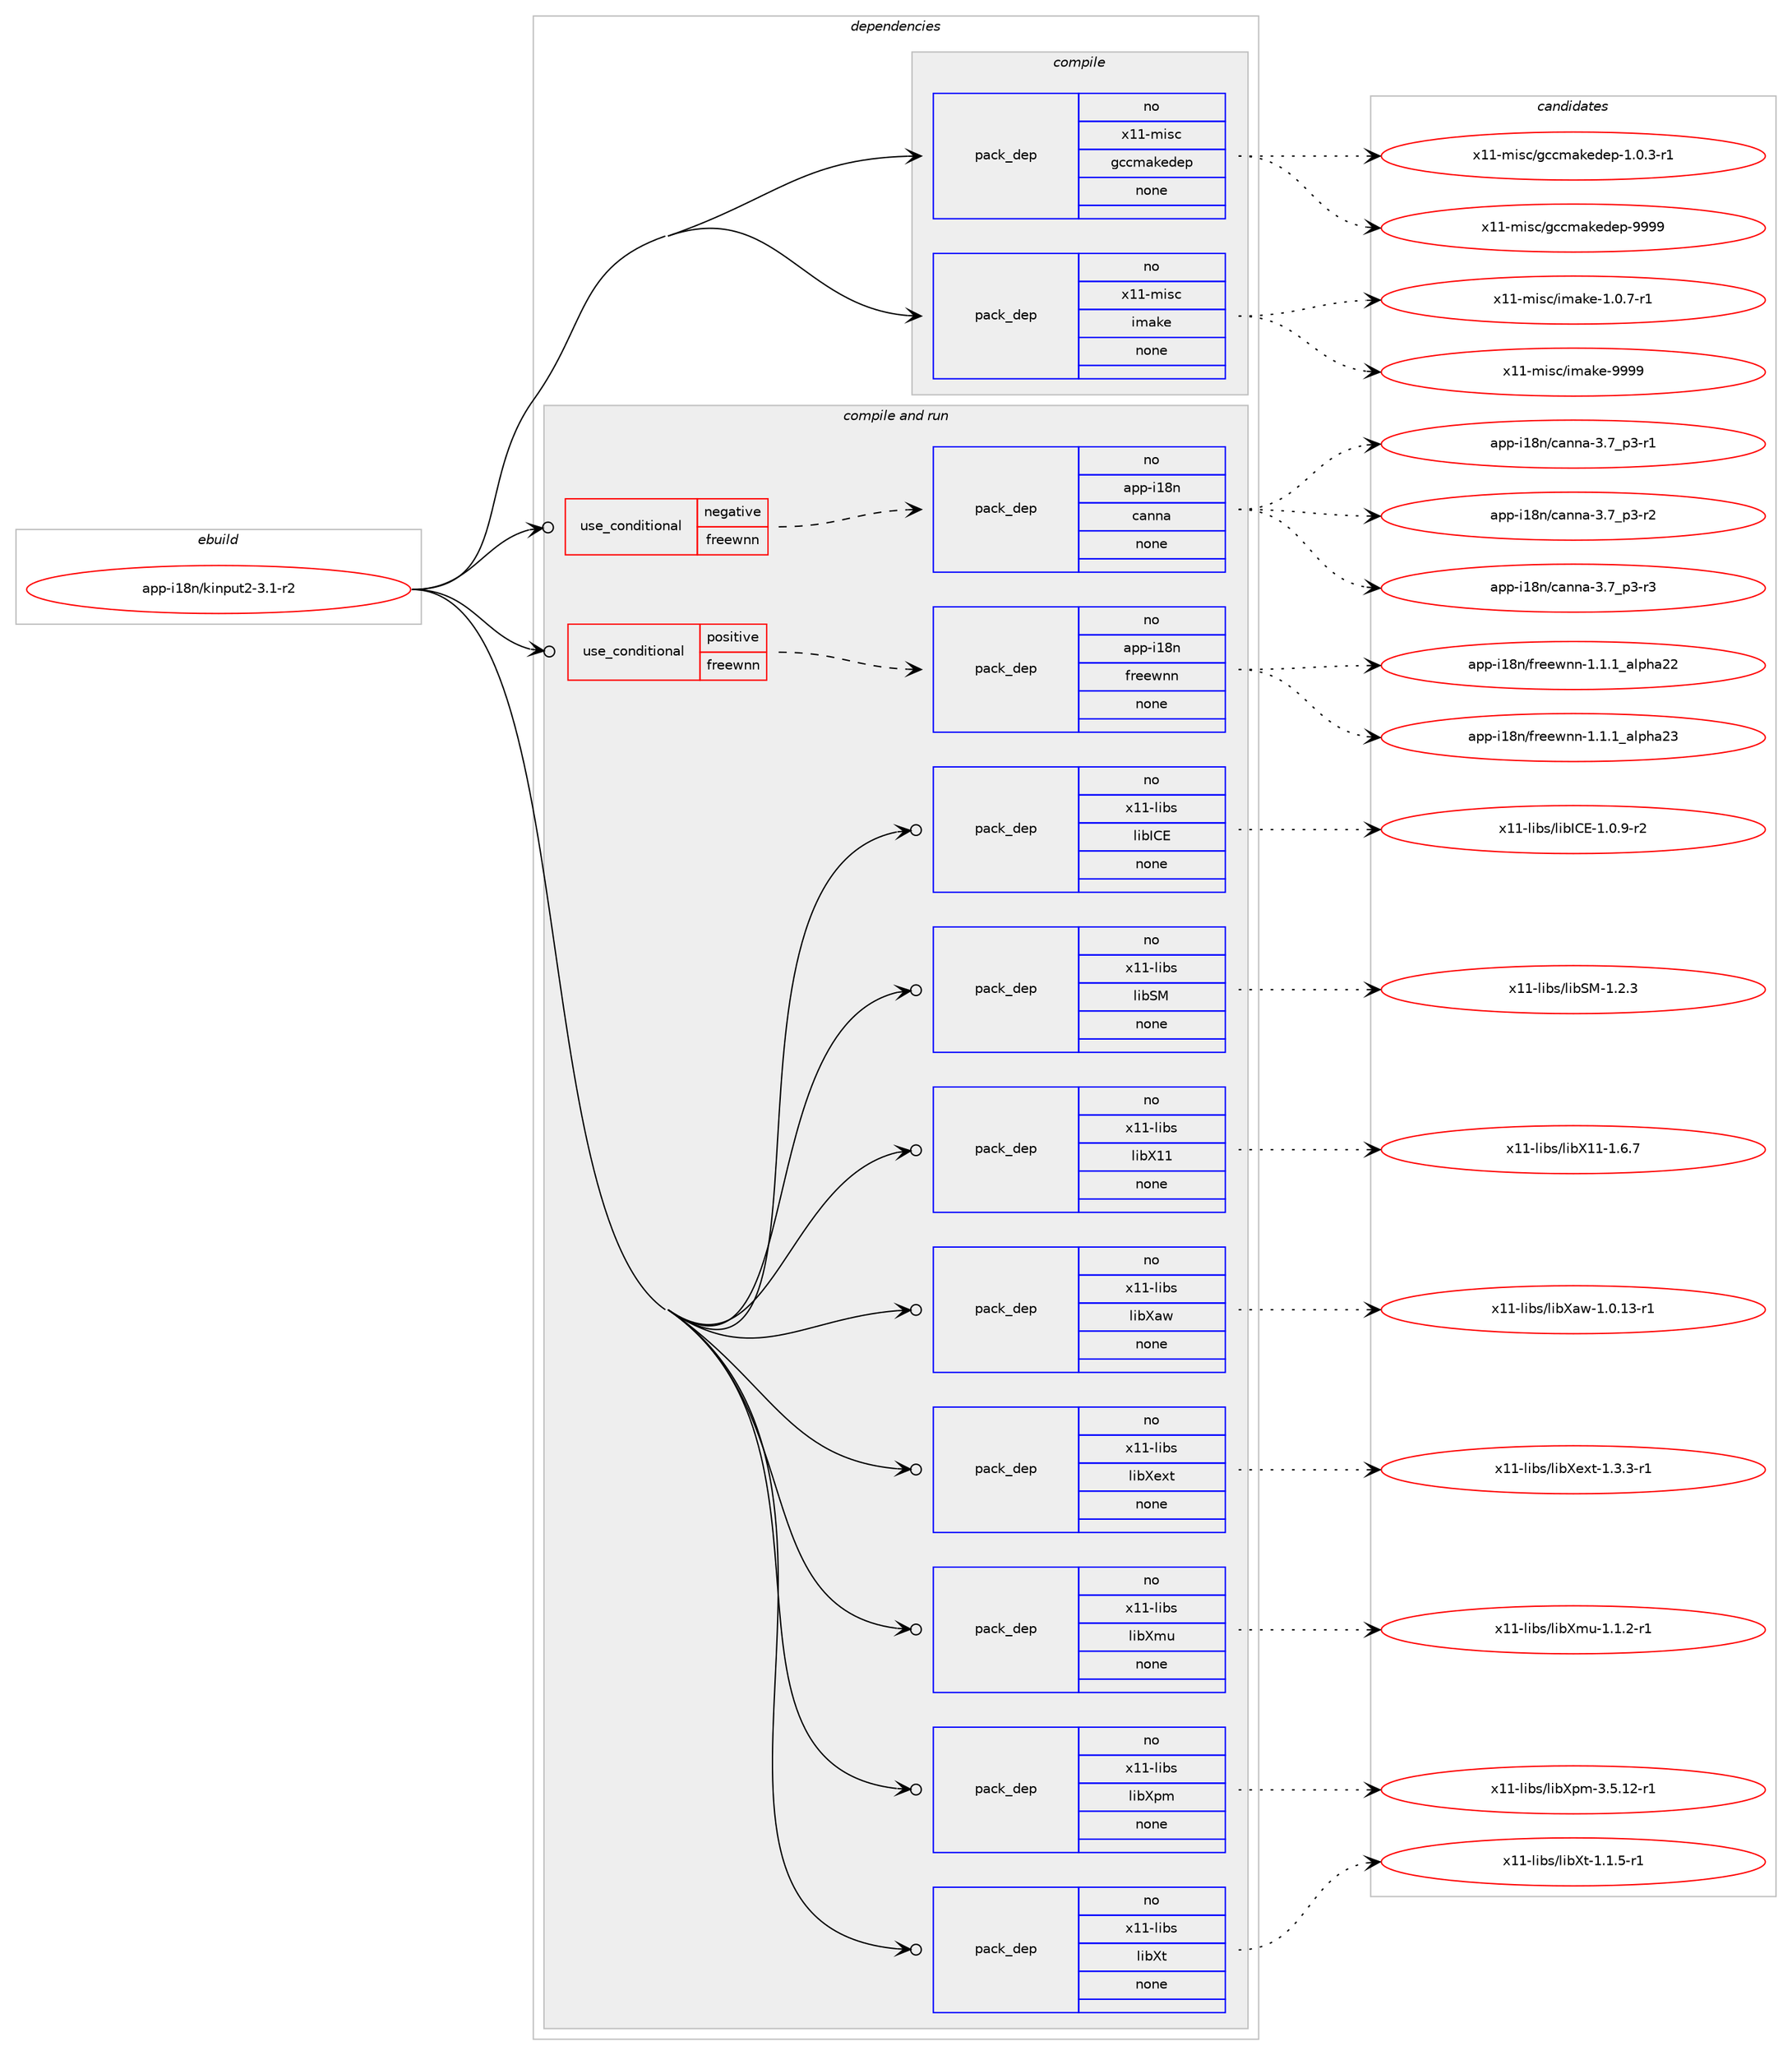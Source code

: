 digraph prolog {

# *************
# Graph options
# *************

newrank=true;
concentrate=true;
compound=true;
graph [rankdir=LR,fontname=Helvetica,fontsize=10,ranksep=1.5];#, ranksep=2.5, nodesep=0.2];
edge  [arrowhead=vee];
node  [fontname=Helvetica,fontsize=10];

# **********
# The ebuild
# **********

subgraph cluster_leftcol {
color=gray;
rank=same;
label=<<i>ebuild</i>>;
id [label="app-i18n/kinput2-3.1-r2", color=red, width=4, href="../app-i18n/kinput2-3.1-r2.svg"];
}

# ****************
# The dependencies
# ****************

subgraph cluster_midcol {
color=gray;
label=<<i>dependencies</i>>;
subgraph cluster_compile {
fillcolor="#eeeeee";
style=filled;
label=<<i>compile</i>>;
subgraph pack922724 {
dependency1295515 [label=<<TABLE BORDER="0" CELLBORDER="1" CELLSPACING="0" CELLPADDING="4" WIDTH="220"><TR><TD ROWSPAN="6" CELLPADDING="30">pack_dep</TD></TR><TR><TD WIDTH="110">no</TD></TR><TR><TD>x11-misc</TD></TR><TR><TD>gccmakedep</TD></TR><TR><TD>none</TD></TR><TR><TD></TD></TR></TABLE>>, shape=none, color=blue];
}
id:e -> dependency1295515:w [weight=20,style="solid",arrowhead="vee"];
subgraph pack922725 {
dependency1295516 [label=<<TABLE BORDER="0" CELLBORDER="1" CELLSPACING="0" CELLPADDING="4" WIDTH="220"><TR><TD ROWSPAN="6" CELLPADDING="30">pack_dep</TD></TR><TR><TD WIDTH="110">no</TD></TR><TR><TD>x11-misc</TD></TR><TR><TD>imake</TD></TR><TR><TD>none</TD></TR><TR><TD></TD></TR></TABLE>>, shape=none, color=blue];
}
id:e -> dependency1295516:w [weight=20,style="solid",arrowhead="vee"];
}
subgraph cluster_compileandrun {
fillcolor="#eeeeee";
style=filled;
label=<<i>compile and run</i>>;
subgraph cond352674 {
dependency1295517 [label=<<TABLE BORDER="0" CELLBORDER="1" CELLSPACING="0" CELLPADDING="4"><TR><TD ROWSPAN="3" CELLPADDING="10">use_conditional</TD></TR><TR><TD>negative</TD></TR><TR><TD>freewnn</TD></TR></TABLE>>, shape=none, color=red];
subgraph pack922726 {
dependency1295518 [label=<<TABLE BORDER="0" CELLBORDER="1" CELLSPACING="0" CELLPADDING="4" WIDTH="220"><TR><TD ROWSPAN="6" CELLPADDING="30">pack_dep</TD></TR><TR><TD WIDTH="110">no</TD></TR><TR><TD>app-i18n</TD></TR><TR><TD>canna</TD></TR><TR><TD>none</TD></TR><TR><TD></TD></TR></TABLE>>, shape=none, color=blue];
}
dependency1295517:e -> dependency1295518:w [weight=20,style="dashed",arrowhead="vee"];
}
id:e -> dependency1295517:w [weight=20,style="solid",arrowhead="odotvee"];
subgraph cond352675 {
dependency1295519 [label=<<TABLE BORDER="0" CELLBORDER="1" CELLSPACING="0" CELLPADDING="4"><TR><TD ROWSPAN="3" CELLPADDING="10">use_conditional</TD></TR><TR><TD>positive</TD></TR><TR><TD>freewnn</TD></TR></TABLE>>, shape=none, color=red];
subgraph pack922727 {
dependency1295520 [label=<<TABLE BORDER="0" CELLBORDER="1" CELLSPACING="0" CELLPADDING="4" WIDTH="220"><TR><TD ROWSPAN="6" CELLPADDING="30">pack_dep</TD></TR><TR><TD WIDTH="110">no</TD></TR><TR><TD>app-i18n</TD></TR><TR><TD>freewnn</TD></TR><TR><TD>none</TD></TR><TR><TD></TD></TR></TABLE>>, shape=none, color=blue];
}
dependency1295519:e -> dependency1295520:w [weight=20,style="dashed",arrowhead="vee"];
}
id:e -> dependency1295519:w [weight=20,style="solid",arrowhead="odotvee"];
subgraph pack922728 {
dependency1295521 [label=<<TABLE BORDER="0" CELLBORDER="1" CELLSPACING="0" CELLPADDING="4" WIDTH="220"><TR><TD ROWSPAN="6" CELLPADDING="30">pack_dep</TD></TR><TR><TD WIDTH="110">no</TD></TR><TR><TD>x11-libs</TD></TR><TR><TD>libICE</TD></TR><TR><TD>none</TD></TR><TR><TD></TD></TR></TABLE>>, shape=none, color=blue];
}
id:e -> dependency1295521:w [weight=20,style="solid",arrowhead="odotvee"];
subgraph pack922729 {
dependency1295522 [label=<<TABLE BORDER="0" CELLBORDER="1" CELLSPACING="0" CELLPADDING="4" WIDTH="220"><TR><TD ROWSPAN="6" CELLPADDING="30">pack_dep</TD></TR><TR><TD WIDTH="110">no</TD></TR><TR><TD>x11-libs</TD></TR><TR><TD>libSM</TD></TR><TR><TD>none</TD></TR><TR><TD></TD></TR></TABLE>>, shape=none, color=blue];
}
id:e -> dependency1295522:w [weight=20,style="solid",arrowhead="odotvee"];
subgraph pack922730 {
dependency1295523 [label=<<TABLE BORDER="0" CELLBORDER="1" CELLSPACING="0" CELLPADDING="4" WIDTH="220"><TR><TD ROWSPAN="6" CELLPADDING="30">pack_dep</TD></TR><TR><TD WIDTH="110">no</TD></TR><TR><TD>x11-libs</TD></TR><TR><TD>libX11</TD></TR><TR><TD>none</TD></TR><TR><TD></TD></TR></TABLE>>, shape=none, color=blue];
}
id:e -> dependency1295523:w [weight=20,style="solid",arrowhead="odotvee"];
subgraph pack922731 {
dependency1295524 [label=<<TABLE BORDER="0" CELLBORDER="1" CELLSPACING="0" CELLPADDING="4" WIDTH="220"><TR><TD ROWSPAN="6" CELLPADDING="30">pack_dep</TD></TR><TR><TD WIDTH="110">no</TD></TR><TR><TD>x11-libs</TD></TR><TR><TD>libXaw</TD></TR><TR><TD>none</TD></TR><TR><TD></TD></TR></TABLE>>, shape=none, color=blue];
}
id:e -> dependency1295524:w [weight=20,style="solid",arrowhead="odotvee"];
subgraph pack922732 {
dependency1295525 [label=<<TABLE BORDER="0" CELLBORDER="1" CELLSPACING="0" CELLPADDING="4" WIDTH="220"><TR><TD ROWSPAN="6" CELLPADDING="30">pack_dep</TD></TR><TR><TD WIDTH="110">no</TD></TR><TR><TD>x11-libs</TD></TR><TR><TD>libXext</TD></TR><TR><TD>none</TD></TR><TR><TD></TD></TR></TABLE>>, shape=none, color=blue];
}
id:e -> dependency1295525:w [weight=20,style="solid",arrowhead="odotvee"];
subgraph pack922733 {
dependency1295526 [label=<<TABLE BORDER="0" CELLBORDER="1" CELLSPACING="0" CELLPADDING="4" WIDTH="220"><TR><TD ROWSPAN="6" CELLPADDING="30">pack_dep</TD></TR><TR><TD WIDTH="110">no</TD></TR><TR><TD>x11-libs</TD></TR><TR><TD>libXmu</TD></TR><TR><TD>none</TD></TR><TR><TD></TD></TR></TABLE>>, shape=none, color=blue];
}
id:e -> dependency1295526:w [weight=20,style="solid",arrowhead="odotvee"];
subgraph pack922734 {
dependency1295527 [label=<<TABLE BORDER="0" CELLBORDER="1" CELLSPACING="0" CELLPADDING="4" WIDTH="220"><TR><TD ROWSPAN="6" CELLPADDING="30">pack_dep</TD></TR><TR><TD WIDTH="110">no</TD></TR><TR><TD>x11-libs</TD></TR><TR><TD>libXpm</TD></TR><TR><TD>none</TD></TR><TR><TD></TD></TR></TABLE>>, shape=none, color=blue];
}
id:e -> dependency1295527:w [weight=20,style="solid",arrowhead="odotvee"];
subgraph pack922735 {
dependency1295528 [label=<<TABLE BORDER="0" CELLBORDER="1" CELLSPACING="0" CELLPADDING="4" WIDTH="220"><TR><TD ROWSPAN="6" CELLPADDING="30">pack_dep</TD></TR><TR><TD WIDTH="110">no</TD></TR><TR><TD>x11-libs</TD></TR><TR><TD>libXt</TD></TR><TR><TD>none</TD></TR><TR><TD></TD></TR></TABLE>>, shape=none, color=blue];
}
id:e -> dependency1295528:w [weight=20,style="solid",arrowhead="odotvee"];
}
subgraph cluster_run {
fillcolor="#eeeeee";
style=filled;
label=<<i>run</i>>;
}
}

# **************
# The candidates
# **************

subgraph cluster_choices {
rank=same;
color=gray;
label=<<i>candidates</i>>;

subgraph choice922724 {
color=black;
nodesep=1;
choice12049494510910511599471039999109971071011001011124549464846514511449 [label="x11-misc/gccmakedep-1.0.3-r1", color=red, width=4,href="../x11-misc/gccmakedep-1.0.3-r1.svg"];
choice12049494510910511599471039999109971071011001011124557575757 [label="x11-misc/gccmakedep-9999", color=red, width=4,href="../x11-misc/gccmakedep-9999.svg"];
dependency1295515:e -> choice12049494510910511599471039999109971071011001011124549464846514511449:w [style=dotted,weight="100"];
dependency1295515:e -> choice12049494510910511599471039999109971071011001011124557575757:w [style=dotted,weight="100"];
}
subgraph choice922725 {
color=black;
nodesep=1;
choice1204949451091051159947105109971071014549464846554511449 [label="x11-misc/imake-1.0.7-r1", color=red, width=4,href="../x11-misc/imake-1.0.7-r1.svg"];
choice1204949451091051159947105109971071014557575757 [label="x11-misc/imake-9999", color=red, width=4,href="../x11-misc/imake-9999.svg"];
dependency1295516:e -> choice1204949451091051159947105109971071014549464846554511449:w [style=dotted,weight="100"];
dependency1295516:e -> choice1204949451091051159947105109971071014557575757:w [style=dotted,weight="100"];
}
subgraph choice922726 {
color=black;
nodesep=1;
choice97112112451054956110479997110110974551465595112514511449 [label="app-i18n/canna-3.7_p3-r1", color=red, width=4,href="../app-i18n/canna-3.7_p3-r1.svg"];
choice97112112451054956110479997110110974551465595112514511450 [label="app-i18n/canna-3.7_p3-r2", color=red, width=4,href="../app-i18n/canna-3.7_p3-r2.svg"];
choice97112112451054956110479997110110974551465595112514511451 [label="app-i18n/canna-3.7_p3-r3", color=red, width=4,href="../app-i18n/canna-3.7_p3-r3.svg"];
dependency1295518:e -> choice97112112451054956110479997110110974551465595112514511449:w [style=dotted,weight="100"];
dependency1295518:e -> choice97112112451054956110479997110110974551465595112514511450:w [style=dotted,weight="100"];
dependency1295518:e -> choice97112112451054956110479997110110974551465595112514511451:w [style=dotted,weight="100"];
}
subgraph choice922727 {
color=black;
nodesep=1;
choice97112112451054956110471021141011011191101104549464946499597108112104975050 [label="app-i18n/freewnn-1.1.1_alpha22", color=red, width=4,href="../app-i18n/freewnn-1.1.1_alpha22.svg"];
choice97112112451054956110471021141011011191101104549464946499597108112104975051 [label="app-i18n/freewnn-1.1.1_alpha23", color=red, width=4,href="../app-i18n/freewnn-1.1.1_alpha23.svg"];
dependency1295520:e -> choice97112112451054956110471021141011011191101104549464946499597108112104975050:w [style=dotted,weight="100"];
dependency1295520:e -> choice97112112451054956110471021141011011191101104549464946499597108112104975051:w [style=dotted,weight="100"];
}
subgraph choice922728 {
color=black;
nodesep=1;
choice1204949451081059811547108105987367694549464846574511450 [label="x11-libs/libICE-1.0.9-r2", color=red, width=4,href="../x11-libs/libICE-1.0.9-r2.svg"];
dependency1295521:e -> choice1204949451081059811547108105987367694549464846574511450:w [style=dotted,weight="100"];
}
subgraph choice922729 {
color=black;
nodesep=1;
choice1204949451081059811547108105988377454946504651 [label="x11-libs/libSM-1.2.3", color=red, width=4,href="../x11-libs/libSM-1.2.3.svg"];
dependency1295522:e -> choice1204949451081059811547108105988377454946504651:w [style=dotted,weight="100"];
}
subgraph choice922730 {
color=black;
nodesep=1;
choice120494945108105981154710810598884949454946544655 [label="x11-libs/libX11-1.6.7", color=red, width=4,href="../x11-libs/libX11-1.6.7.svg"];
dependency1295523:e -> choice120494945108105981154710810598884949454946544655:w [style=dotted,weight="100"];
}
subgraph choice922731 {
color=black;
nodesep=1;
choice1204949451081059811547108105988897119454946484649514511449 [label="x11-libs/libXaw-1.0.13-r1", color=red, width=4,href="../x11-libs/libXaw-1.0.13-r1.svg"];
dependency1295524:e -> choice1204949451081059811547108105988897119454946484649514511449:w [style=dotted,weight="100"];
}
subgraph choice922732 {
color=black;
nodesep=1;
choice120494945108105981154710810598881011201164549465146514511449 [label="x11-libs/libXext-1.3.3-r1", color=red, width=4,href="../x11-libs/libXext-1.3.3-r1.svg"];
dependency1295525:e -> choice120494945108105981154710810598881011201164549465146514511449:w [style=dotted,weight="100"];
}
subgraph choice922733 {
color=black;
nodesep=1;
choice120494945108105981154710810598881091174549464946504511449 [label="x11-libs/libXmu-1.1.2-r1", color=red, width=4,href="../x11-libs/libXmu-1.1.2-r1.svg"];
dependency1295526:e -> choice120494945108105981154710810598881091174549464946504511449:w [style=dotted,weight="100"];
}
subgraph choice922734 {
color=black;
nodesep=1;
choice12049494510810598115471081059888112109455146534649504511449 [label="x11-libs/libXpm-3.5.12-r1", color=red, width=4,href="../x11-libs/libXpm-3.5.12-r1.svg"];
dependency1295527:e -> choice12049494510810598115471081059888112109455146534649504511449:w [style=dotted,weight="100"];
}
subgraph choice922735 {
color=black;
nodesep=1;
choice120494945108105981154710810598881164549464946534511449 [label="x11-libs/libXt-1.1.5-r1", color=red, width=4,href="../x11-libs/libXt-1.1.5-r1.svg"];
dependency1295528:e -> choice120494945108105981154710810598881164549464946534511449:w [style=dotted,weight="100"];
}
}

}

